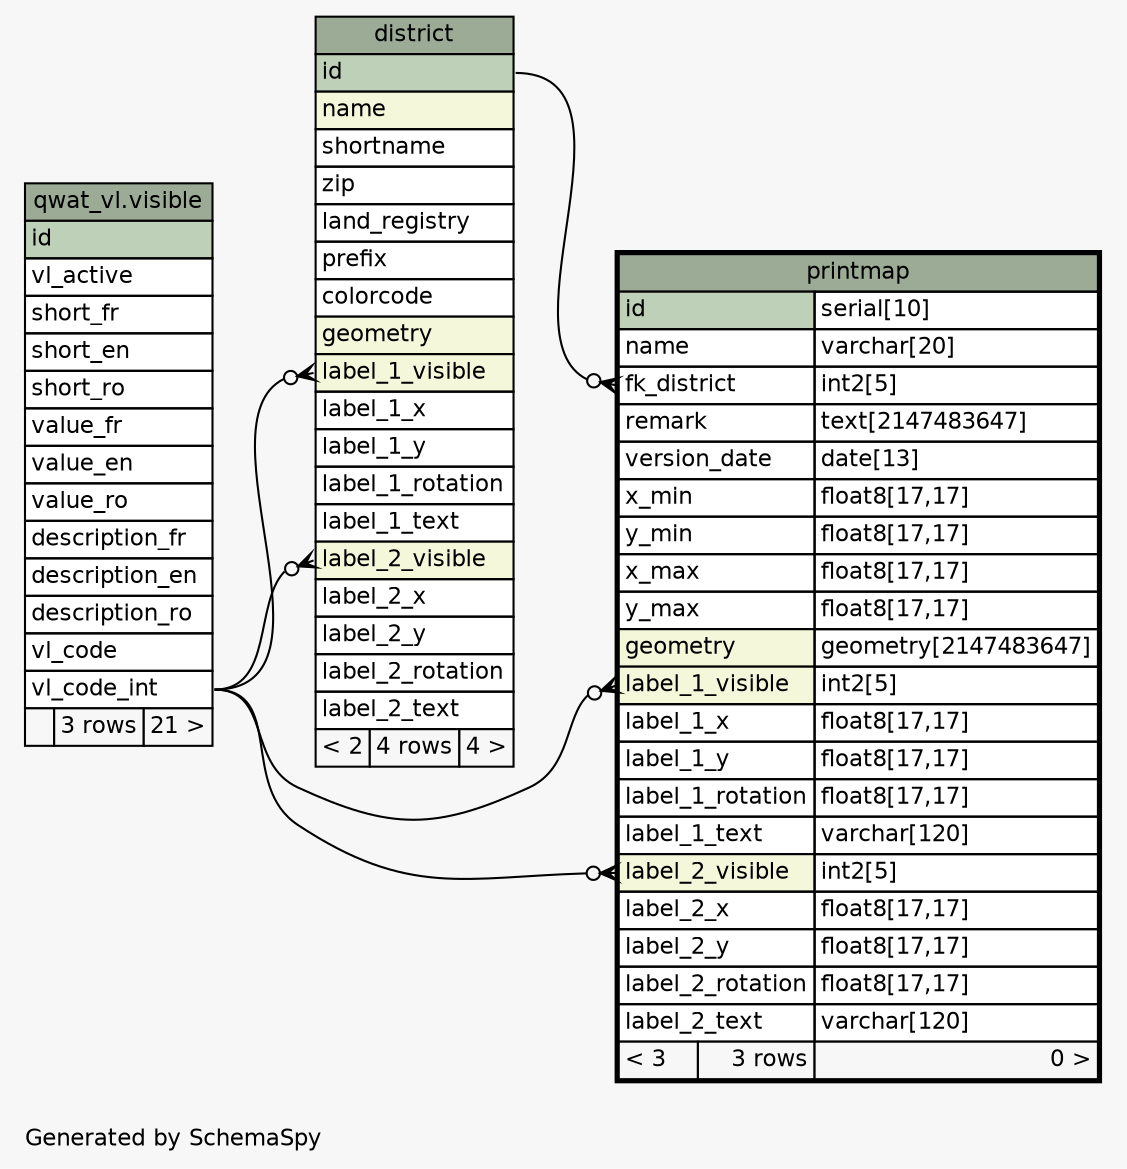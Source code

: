 // dot 2.38.0 on Linux 4.8.0-42-generic
// SchemaSpy rev 590
digraph "oneDegreeRelationshipsDiagram" {
  graph [
    rankdir="RL"
    bgcolor="#f7f7f7"
    label="\nGenerated by SchemaSpy"
    labeljust="l"
    nodesep="0.18"
    ranksep="0.46"
    fontname="Helvetica"
    fontsize="11"
  ];
  node [
    fontname="Helvetica"
    fontsize="11"
    shape="plaintext"
  ];
  edge [
    arrowsize="0.8"
  ];
  "district":"label_1_visible":w -> "qwat_vl.visible":"vl_code_int":e [arrowhead=none dir=back arrowtail=crowodot];
  "district":"label_2_visible":w -> "qwat_vl.visible":"vl_code_int":e [arrowhead=none dir=back arrowtail=crowodot];
  "printmap":"fk_district":w -> "district":"id":e [arrowhead=none dir=back arrowtail=crowodot];
  "printmap":"label_1_visible":w -> "qwat_vl.visible":"vl_code_int":e [arrowhead=none dir=back arrowtail=crowodot];
  "printmap":"label_2_visible":w -> "qwat_vl.visible":"vl_code_int":e [arrowhead=none dir=back arrowtail=crowodot];
  "district" [
    label=<
    <TABLE BORDER="0" CELLBORDER="1" CELLSPACING="0" BGCOLOR="#ffffff">
      <TR><TD COLSPAN="3" BGCOLOR="#9bab96" ALIGN="CENTER">district</TD></TR>
      <TR><TD PORT="id" COLSPAN="3" BGCOLOR="#bed1b8" ALIGN="LEFT">id</TD></TR>
      <TR><TD PORT="name" COLSPAN="3" BGCOLOR="#f4f7da" ALIGN="LEFT">name</TD></TR>
      <TR><TD PORT="shortname" COLSPAN="3" ALIGN="LEFT">shortname</TD></TR>
      <TR><TD PORT="zip" COLSPAN="3" ALIGN="LEFT">zip</TD></TR>
      <TR><TD PORT="land_registry" COLSPAN="3" ALIGN="LEFT">land_registry</TD></TR>
      <TR><TD PORT="prefix" COLSPAN="3" ALIGN="LEFT">prefix</TD></TR>
      <TR><TD PORT="colorcode" COLSPAN="3" ALIGN="LEFT">colorcode</TD></TR>
      <TR><TD PORT="geometry" COLSPAN="3" BGCOLOR="#f4f7da" ALIGN="LEFT">geometry</TD></TR>
      <TR><TD PORT="label_1_visible" COLSPAN="3" BGCOLOR="#f4f7da" ALIGN="LEFT">label_1_visible</TD></TR>
      <TR><TD PORT="label_1_x" COLSPAN="3" ALIGN="LEFT">label_1_x</TD></TR>
      <TR><TD PORT="label_1_y" COLSPAN="3" ALIGN="LEFT">label_1_y</TD></TR>
      <TR><TD PORT="label_1_rotation" COLSPAN="3" ALIGN="LEFT">label_1_rotation</TD></TR>
      <TR><TD PORT="label_1_text" COLSPAN="3" ALIGN="LEFT">label_1_text</TD></TR>
      <TR><TD PORT="label_2_visible" COLSPAN="3" BGCOLOR="#f4f7da" ALIGN="LEFT">label_2_visible</TD></TR>
      <TR><TD PORT="label_2_x" COLSPAN="3" ALIGN="LEFT">label_2_x</TD></TR>
      <TR><TD PORT="label_2_y" COLSPAN="3" ALIGN="LEFT">label_2_y</TD></TR>
      <TR><TD PORT="label_2_rotation" COLSPAN="3" ALIGN="LEFT">label_2_rotation</TD></TR>
      <TR><TD PORT="label_2_text" COLSPAN="3" ALIGN="LEFT">label_2_text</TD></TR>
      <TR><TD ALIGN="LEFT" BGCOLOR="#f7f7f7">&lt; 2</TD><TD ALIGN="RIGHT" BGCOLOR="#f7f7f7">4 rows</TD><TD ALIGN="RIGHT" BGCOLOR="#f7f7f7">4 &gt;</TD></TR>
    </TABLE>>
    URL="district.html"
    tooltip="district"
  ];
  "printmap" [
    label=<
    <TABLE BORDER="2" CELLBORDER="1" CELLSPACING="0" BGCOLOR="#ffffff">
      <TR><TD COLSPAN="3" BGCOLOR="#9bab96" ALIGN="CENTER">printmap</TD></TR>
      <TR><TD PORT="id" COLSPAN="2" BGCOLOR="#bed1b8" ALIGN="LEFT">id</TD><TD PORT="id.type" ALIGN="LEFT">serial[10]</TD></TR>
      <TR><TD PORT="name" COLSPAN="2" ALIGN="LEFT">name</TD><TD PORT="name.type" ALIGN="LEFT">varchar[20]</TD></TR>
      <TR><TD PORT="fk_district" COLSPAN="2" ALIGN="LEFT">fk_district</TD><TD PORT="fk_district.type" ALIGN="LEFT">int2[5]</TD></TR>
      <TR><TD PORT="remark" COLSPAN="2" ALIGN="LEFT">remark</TD><TD PORT="remark.type" ALIGN="LEFT">text[2147483647]</TD></TR>
      <TR><TD PORT="version_date" COLSPAN="2" ALIGN="LEFT">version_date</TD><TD PORT="version_date.type" ALIGN="LEFT">date[13]</TD></TR>
      <TR><TD PORT="x_min" COLSPAN="2" ALIGN="LEFT">x_min</TD><TD PORT="x_min.type" ALIGN="LEFT">float8[17,17]</TD></TR>
      <TR><TD PORT="y_min" COLSPAN="2" ALIGN="LEFT">y_min</TD><TD PORT="y_min.type" ALIGN="LEFT">float8[17,17]</TD></TR>
      <TR><TD PORT="x_max" COLSPAN="2" ALIGN="LEFT">x_max</TD><TD PORT="x_max.type" ALIGN="LEFT">float8[17,17]</TD></TR>
      <TR><TD PORT="y_max" COLSPAN="2" ALIGN="LEFT">y_max</TD><TD PORT="y_max.type" ALIGN="LEFT">float8[17,17]</TD></TR>
      <TR><TD PORT="geometry" COLSPAN="2" BGCOLOR="#f4f7da" ALIGN="LEFT">geometry</TD><TD PORT="geometry.type" ALIGN="LEFT">geometry[2147483647]</TD></TR>
      <TR><TD PORT="label_1_visible" COLSPAN="2" BGCOLOR="#f4f7da" ALIGN="LEFT">label_1_visible</TD><TD PORT="label_1_visible.type" ALIGN="LEFT">int2[5]</TD></TR>
      <TR><TD PORT="label_1_x" COLSPAN="2" ALIGN="LEFT">label_1_x</TD><TD PORT="label_1_x.type" ALIGN="LEFT">float8[17,17]</TD></TR>
      <TR><TD PORT="label_1_y" COLSPAN="2" ALIGN="LEFT">label_1_y</TD><TD PORT="label_1_y.type" ALIGN="LEFT">float8[17,17]</TD></TR>
      <TR><TD PORT="label_1_rotation" COLSPAN="2" ALIGN="LEFT">label_1_rotation</TD><TD PORT="label_1_rotation.type" ALIGN="LEFT">float8[17,17]</TD></TR>
      <TR><TD PORT="label_1_text" COLSPAN="2" ALIGN="LEFT">label_1_text</TD><TD PORT="label_1_text.type" ALIGN="LEFT">varchar[120]</TD></TR>
      <TR><TD PORT="label_2_visible" COLSPAN="2" BGCOLOR="#f4f7da" ALIGN="LEFT">label_2_visible</TD><TD PORT="label_2_visible.type" ALIGN="LEFT">int2[5]</TD></TR>
      <TR><TD PORT="label_2_x" COLSPAN="2" ALIGN="LEFT">label_2_x</TD><TD PORT="label_2_x.type" ALIGN="LEFT">float8[17,17]</TD></TR>
      <TR><TD PORT="label_2_y" COLSPAN="2" ALIGN="LEFT">label_2_y</TD><TD PORT="label_2_y.type" ALIGN="LEFT">float8[17,17]</TD></TR>
      <TR><TD PORT="label_2_rotation" COLSPAN="2" ALIGN="LEFT">label_2_rotation</TD><TD PORT="label_2_rotation.type" ALIGN="LEFT">float8[17,17]</TD></TR>
      <TR><TD PORT="label_2_text" COLSPAN="2" ALIGN="LEFT">label_2_text</TD><TD PORT="label_2_text.type" ALIGN="LEFT">varchar[120]</TD></TR>
      <TR><TD ALIGN="LEFT" BGCOLOR="#f7f7f7">&lt; 3</TD><TD ALIGN="RIGHT" BGCOLOR="#f7f7f7">3 rows</TD><TD ALIGN="RIGHT" BGCOLOR="#f7f7f7">0 &gt;</TD></TR>
    </TABLE>>
    URL="printmap.html"
    tooltip="printmap"
  ];
  "qwat_vl.visible" [
    label=<
    <TABLE BORDER="0" CELLBORDER="1" CELLSPACING="0" BGCOLOR="#ffffff">
      <TR><TD COLSPAN="3" BGCOLOR="#9bab96" ALIGN="CENTER">qwat_vl.visible</TD></TR>
      <TR><TD PORT="id" COLSPAN="3" BGCOLOR="#bed1b8" ALIGN="LEFT">id</TD></TR>
      <TR><TD PORT="vl_active" COLSPAN="3" ALIGN="LEFT">vl_active</TD></TR>
      <TR><TD PORT="short_fr" COLSPAN="3" ALIGN="LEFT">short_fr</TD></TR>
      <TR><TD PORT="short_en" COLSPAN="3" ALIGN="LEFT">short_en</TD></TR>
      <TR><TD PORT="short_ro" COLSPAN="3" ALIGN="LEFT">short_ro</TD></TR>
      <TR><TD PORT="value_fr" COLSPAN="3" ALIGN="LEFT">value_fr</TD></TR>
      <TR><TD PORT="value_en" COLSPAN="3" ALIGN="LEFT">value_en</TD></TR>
      <TR><TD PORT="value_ro" COLSPAN="3" ALIGN="LEFT">value_ro</TD></TR>
      <TR><TD PORT="description_fr" COLSPAN="3" ALIGN="LEFT">description_fr</TD></TR>
      <TR><TD PORT="description_en" COLSPAN="3" ALIGN="LEFT">description_en</TD></TR>
      <TR><TD PORT="description_ro" COLSPAN="3" ALIGN="LEFT">description_ro</TD></TR>
      <TR><TD PORT="vl_code" COLSPAN="3" ALIGN="LEFT">vl_code</TD></TR>
      <TR><TD PORT="vl_code_int" COLSPAN="3" ALIGN="LEFT">vl_code_int</TD></TR>
      <TR><TD ALIGN="LEFT" BGCOLOR="#f7f7f7">  </TD><TD ALIGN="RIGHT" BGCOLOR="#f7f7f7">3 rows</TD><TD ALIGN="RIGHT" BGCOLOR="#f7f7f7">21 &gt;</TD></TR>
    </TABLE>>
    URL="../../qwat_vl/tables/visible.html"
    tooltip="qwat_vl.visible"
  ];
}

